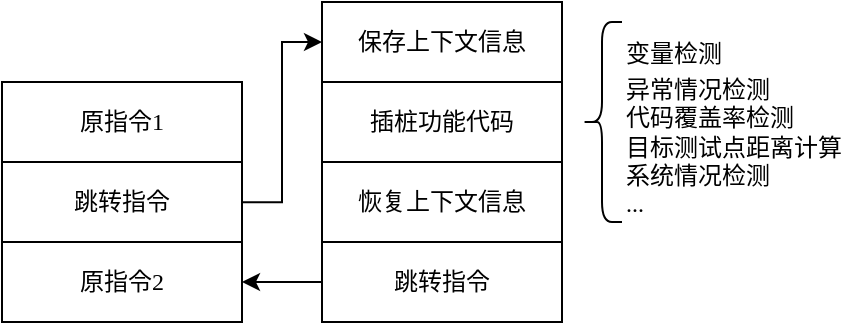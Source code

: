 <mxfile version="24.4.4" type="github">
  <diagram name="第 1 页" id="9FIsE67IpEGiFB8gOiiH">
    <mxGraphModel dx="659" dy="349" grid="1" gridSize="10" guides="1" tooltips="1" connect="1" arrows="1" fold="1" page="1" pageScale="1" pageWidth="827" pageHeight="1169" math="0" shadow="0">
      <root>
        <mxCell id="0" />
        <mxCell id="1" parent="0" />
        <mxCell id="Avi6nKkZ3f8y_CkU2Rjl-1" value="原指令1" style="rounded=0;whiteSpace=wrap;html=1;fontFamily=宋体;" vertex="1" parent="1">
          <mxGeometry x="120" y="160" width="120" height="40" as="geometry" />
        </mxCell>
        <mxCell id="Avi6nKkZ3f8y_CkU2Rjl-7" value="" style="edgeStyle=orthogonalEdgeStyle;rounded=0;orthogonalLoop=1;jettySize=auto;html=1;entryX=0;entryY=0.5;entryDx=0;entryDy=0;fontFamily=宋体;" edge="1" parent="1" target="Avi6nKkZ3f8y_CkU2Rjl-4">
          <mxGeometry relative="1" as="geometry">
            <mxPoint x="240" y="220.12" as="sourcePoint" />
            <mxPoint x="293.16" y="139.9" as="targetPoint" />
            <Array as="points">
              <mxPoint x="260" y="220" />
              <mxPoint x="260" y="140" />
            </Array>
          </mxGeometry>
        </mxCell>
        <mxCell id="Avi6nKkZ3f8y_CkU2Rjl-2" value="跳转指令" style="rounded=0;whiteSpace=wrap;html=1;fontFamily=宋体;" vertex="1" parent="1">
          <mxGeometry x="120" y="200" width="120" height="40" as="geometry" />
        </mxCell>
        <mxCell id="Avi6nKkZ3f8y_CkU2Rjl-3" value="原指令2" style="rounded=0;whiteSpace=wrap;html=1;fontFamily=宋体;" vertex="1" parent="1">
          <mxGeometry x="120" y="240" width="120" height="40" as="geometry" />
        </mxCell>
        <mxCell id="Avi6nKkZ3f8y_CkU2Rjl-4" value="保存上下文信息" style="rounded=0;whiteSpace=wrap;html=1;fontFamily=宋体;" vertex="1" parent="1">
          <mxGeometry x="280" y="120" width="120" height="40" as="geometry" />
        </mxCell>
        <mxCell id="Avi6nKkZ3f8y_CkU2Rjl-5" value="插桩功能代码" style="rounded=0;whiteSpace=wrap;html=1;fontFamily=宋体;" vertex="1" parent="1">
          <mxGeometry x="280" y="160" width="120" height="40" as="geometry" />
        </mxCell>
        <mxCell id="Avi6nKkZ3f8y_CkU2Rjl-6" value="恢复上下文信息" style="rounded=0;whiteSpace=wrap;html=1;fontFamily=宋体;" vertex="1" parent="1">
          <mxGeometry x="280" y="200" width="120" height="40" as="geometry" />
        </mxCell>
        <mxCell id="Avi6nKkZ3f8y_CkU2Rjl-10" value="" style="edgeStyle=orthogonalEdgeStyle;rounded=0;orthogonalLoop=1;jettySize=auto;html=1;fontFamily=宋体;" edge="1" parent="1" source="Avi6nKkZ3f8y_CkU2Rjl-9" target="Avi6nKkZ3f8y_CkU2Rjl-3">
          <mxGeometry relative="1" as="geometry" />
        </mxCell>
        <mxCell id="Avi6nKkZ3f8y_CkU2Rjl-9" value="跳转指令" style="rounded=0;whiteSpace=wrap;html=1;fontFamily=宋体;" vertex="1" parent="1">
          <mxGeometry x="280" y="240" width="120" height="40" as="geometry" />
        </mxCell>
        <mxCell id="Avi6nKkZ3f8y_CkU2Rjl-14" value="" style="shape=curlyBracket;whiteSpace=wrap;html=1;rounded=1;labelPosition=left;verticalLabelPosition=middle;align=right;verticalAlign=middle;size=0.5;" vertex="1" parent="1">
          <mxGeometry x="410" y="130" width="20" height="100" as="geometry" />
        </mxCell>
        <mxCell id="Avi6nKkZ3f8y_CkU2Rjl-15" value="&lt;font face=&quot;宋体&quot; style=&quot;font-size: 12px; font-weight: normal;&quot;&gt;变量检测&lt;/font&gt;&lt;div style=&quot;font-size: 12px;&quot;&gt;&lt;font face=&quot;宋体&quot; style=&quot;font-size: 12px; font-weight: normal;&quot;&gt;异常情况检测&lt;/font&gt;&lt;/div&gt;&lt;div style=&quot;font-size: 12px;&quot;&gt;&lt;font face=&quot;宋体&quot; style=&quot;font-size: 12px; font-weight: normal;&quot;&gt;代码覆盖率检测&lt;/font&gt;&lt;/div&gt;&lt;div style=&quot;font-size: 12px;&quot;&gt;&lt;font face=&quot;宋体&quot; style=&quot;font-size: 12px; font-weight: normal;&quot;&gt;目标测试点距离计算&lt;/font&gt;&lt;/div&gt;&lt;div style=&quot;font-size: 12px;&quot;&gt;&lt;font face=&quot;宋体&quot;&gt;&lt;span style=&quot;font-weight: 400;&quot;&gt;系统情况检测&lt;/span&gt;&lt;/font&gt;&lt;/div&gt;&lt;div style=&quot;font-size: 12px;&quot;&gt;&lt;font face=&quot;宋体&quot;&gt;&lt;span style=&quot;font-weight: 400;&quot;&gt;...&lt;/span&gt;&lt;/font&gt;&lt;/div&gt;&lt;div style=&quot;font-size: 12px;&quot;&gt;&lt;br style=&quot;font-family: 宋体; font-size: 12px; font-weight: 400;&quot;&gt;&lt;/div&gt;" style="text;strokeColor=none;fillColor=none;html=1;fontSize=24;fontStyle=1;verticalAlign=middle;align=left;" vertex="1" parent="1">
          <mxGeometry x="430" y="150" width="100" height="70" as="geometry" />
        </mxCell>
      </root>
    </mxGraphModel>
  </diagram>
</mxfile>
